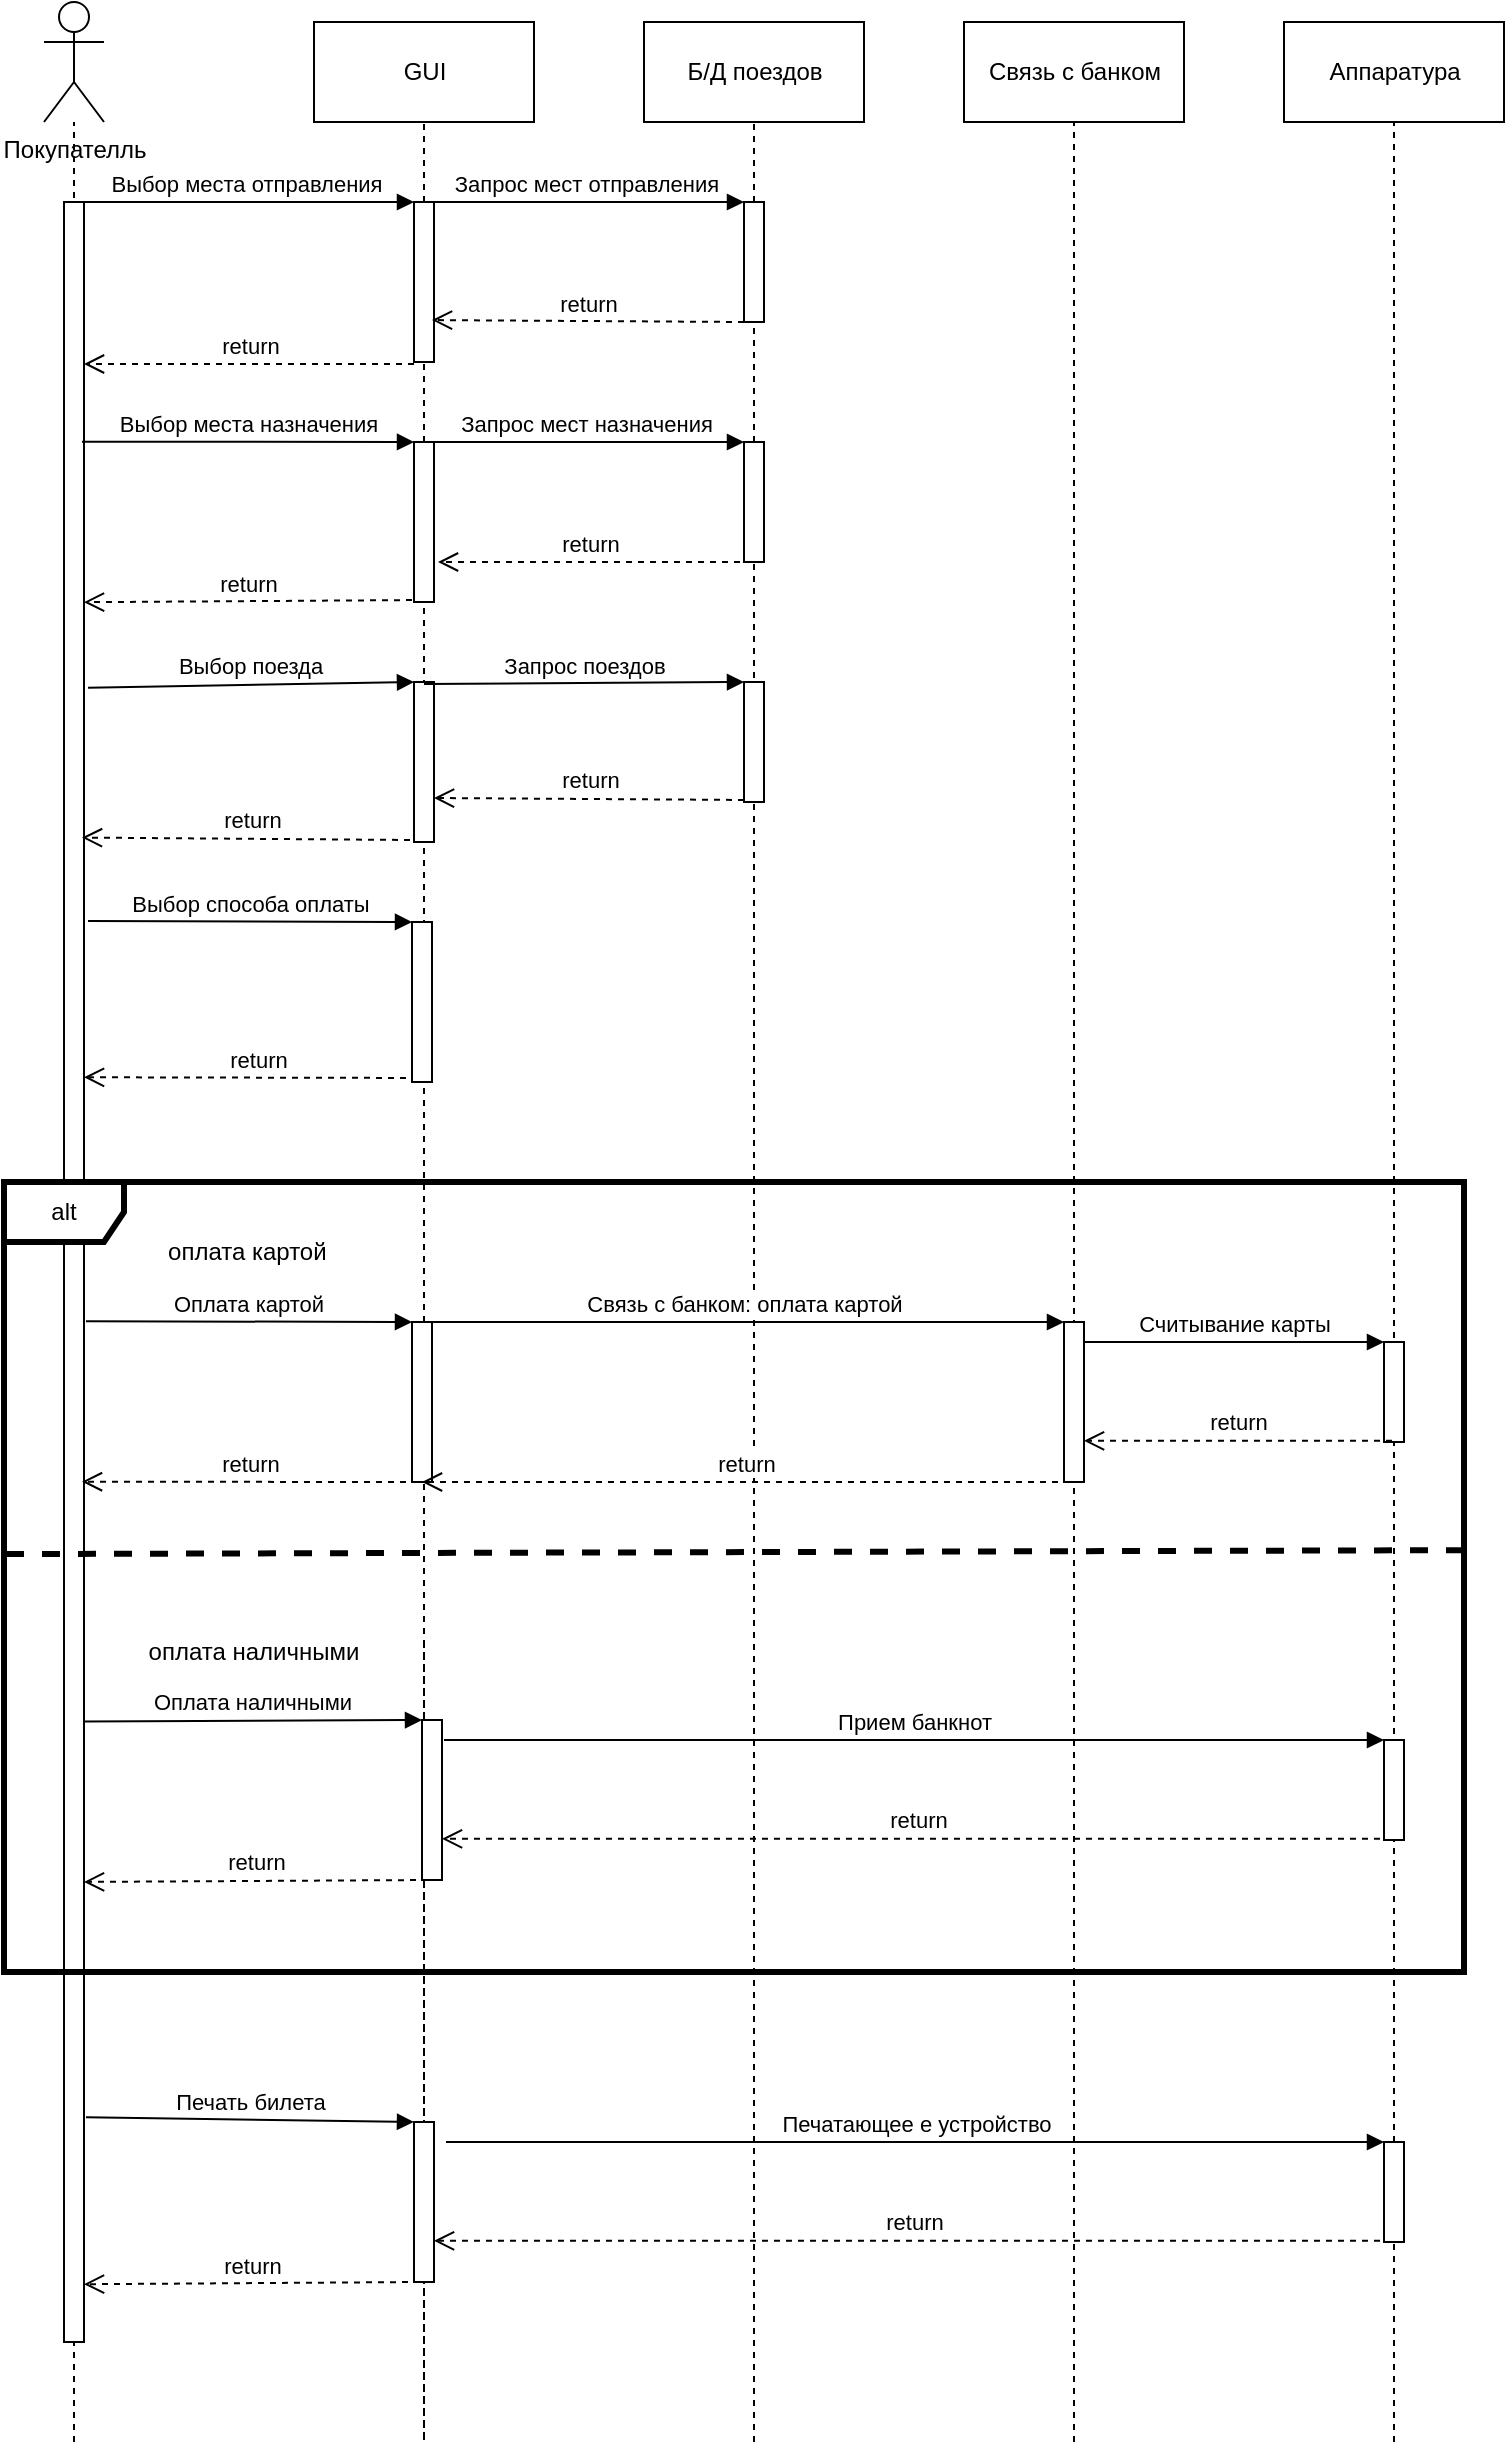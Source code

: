 <mxfile version="16.2.7" type="device"><diagram id="PpoZ9MdaN-2BomBnxkpF" name="Page-1"><mxGraphModel dx="1422" dy="905" grid="1" gridSize="10" guides="1" tooltips="1" connect="1" arrows="1" fold="1" page="1" pageScale="1" pageWidth="827" pageHeight="1169" math="0" shadow="0"><root><mxCell id="0"/><mxCell id="1" parent="0"/><mxCell id="1qBA2sC30hMd0QRp1OrI-1" value="Покупателль" style="shape=umlActor;verticalLabelPosition=bottom;verticalAlign=top;html=1;outlineConnect=0;" vertex="1" parent="1"><mxGeometry x="50" y="20" width="30" height="60" as="geometry"/></mxCell><mxCell id="1qBA2sC30hMd0QRp1OrI-2" value="" style="endArrow=none;html=1;rounded=0;dashed=1;startArrow=none;" edge="1" parent="1" target="1qBA2sC30hMd0QRp1OrI-1"><mxGeometry width="50" height="50" relative="1" as="geometry"><mxPoint x="65" y="1240" as="sourcePoint"/><mxPoint x="60" y="110" as="targetPoint"/></mxGeometry></mxCell><mxCell id="1qBA2sC30hMd0QRp1OrI-21" value="GUI" style="html=1;" vertex="1" parent="1"><mxGeometry x="185" y="30" width="110" height="50" as="geometry"/></mxCell><mxCell id="1qBA2sC30hMd0QRp1OrI-25" value="" style="endArrow=none;html=1;rounded=0;dashed=1;entryX=0.5;entryY=1;entryDx=0;entryDy=0;startArrow=none;" edge="1" parent="1" source="1qBA2sC30hMd0QRp1OrI-28" target="1qBA2sC30hMd0QRp1OrI-21"><mxGeometry width="50" height="50" relative="1" as="geometry"><mxPoint x="195" y="760" as="sourcePoint"/><mxPoint x="210" y="300" as="targetPoint"/></mxGeometry></mxCell><mxCell id="1qBA2sC30hMd0QRp1OrI-26" value="" style="html=1;points=[];perimeter=orthogonalPerimeter;" vertex="1" parent="1"><mxGeometry x="60" y="120" width="10" height="1070" as="geometry"/></mxCell><mxCell id="1qBA2sC30hMd0QRp1OrI-29" value="Выбор места отправления" style="html=1;verticalAlign=bottom;endArrow=block;entryX=0;entryY=0;rounded=0;exitX=0.6;exitY=0;exitDx=0;exitDy=0;exitPerimeter=0;" edge="1" target="1qBA2sC30hMd0QRp1OrI-28" parent="1" source="1qBA2sC30hMd0QRp1OrI-26"><mxGeometry relative="1" as="geometry"><mxPoint x="65" y="140" as="sourcePoint"/></mxGeometry></mxCell><mxCell id="1qBA2sC30hMd0QRp1OrI-30" value="return" style="html=1;verticalAlign=bottom;endArrow=open;dashed=1;endSize=8;exitX=0;exitY=1.013;rounded=0;exitDx=0;exitDy=0;exitPerimeter=0;" edge="1" source="1qBA2sC30hMd0QRp1OrI-28" parent="1"><mxGeometry relative="1" as="geometry"><mxPoint x="70" y="201" as="targetPoint"/></mxGeometry></mxCell><mxCell id="1qBA2sC30hMd0QRp1OrI-28" value="" style="html=1;points=[];perimeter=orthogonalPerimeter;" vertex="1" parent="1"><mxGeometry x="235" y="120" width="10" height="80" as="geometry"/></mxCell><mxCell id="1qBA2sC30hMd0QRp1OrI-32" value="Б/Д поездов" style="html=1;" vertex="1" parent="1"><mxGeometry x="350" y="30" width="110" height="50" as="geometry"/></mxCell><mxCell id="1qBA2sC30hMd0QRp1OrI-33" value="" style="endArrow=none;html=1;rounded=0;dashed=1;entryX=0.5;entryY=1;entryDx=0;entryDy=0;startArrow=none;" edge="1" parent="1" source="1qBA2sC30hMd0QRp1OrI-36" target="1qBA2sC30hMd0QRp1OrI-32"><mxGeometry width="50" height="50" relative="1" as="geometry"><mxPoint x="335" y="760" as="sourcePoint"/><mxPoint x="205" y="230" as="targetPoint"/></mxGeometry></mxCell><mxCell id="1qBA2sC30hMd0QRp1OrI-37" value="Запрос мест отправления" style="html=1;verticalAlign=bottom;endArrow=block;entryX=0;entryY=0;rounded=0;exitX=0.6;exitY=0;exitDx=0;exitDy=0;exitPerimeter=0;" edge="1" target="1qBA2sC30hMd0QRp1OrI-36" parent="1" source="1qBA2sC30hMd0QRp1OrI-28"><mxGeometry relative="1" as="geometry"><mxPoint x="260" y="140" as="sourcePoint"/></mxGeometry></mxCell><mxCell id="1qBA2sC30hMd0QRp1OrI-38" value="return" style="html=1;verticalAlign=bottom;endArrow=open;dashed=1;endSize=8;exitX=0;exitY=1;rounded=0;exitDx=0;exitDy=0;exitPerimeter=0;entryX=0.9;entryY=0.738;entryDx=0;entryDy=0;entryPerimeter=0;" edge="1" source="1qBA2sC30hMd0QRp1OrI-36" parent="1" target="1qBA2sC30hMd0QRp1OrI-28"><mxGeometry relative="1" as="geometry"><mxPoint x="250" y="180" as="targetPoint"/></mxGeometry></mxCell><mxCell id="1qBA2sC30hMd0QRp1OrI-36" value="" style="html=1;points=[];perimeter=orthogonalPerimeter;" vertex="1" parent="1"><mxGeometry x="400" y="120" width="10" height="60" as="geometry"/></mxCell><mxCell id="1qBA2sC30hMd0QRp1OrI-39" value="" style="endArrow=none;html=1;rounded=0;dashed=1;entryX=0.5;entryY=1;entryDx=0;entryDy=0;startArrow=none;" edge="1" parent="1" source="1qBA2sC30hMd0QRp1OrI-59" target="1qBA2sC30hMd0QRp1OrI-36"><mxGeometry width="50" height="50" relative="1" as="geometry"><mxPoint x="405" y="760" as="sourcePoint"/><mxPoint x="395" y="80" as="targetPoint"/></mxGeometry></mxCell><mxCell id="1qBA2sC30hMd0QRp1OrI-40" value="" style="endArrow=none;html=1;rounded=0;dashed=1;entryX=0.5;entryY=1.013;entryDx=0;entryDy=0;entryPerimeter=0;startArrow=none;" edge="1" parent="1" source="1qBA2sC30hMd0QRp1OrI-56" target="1qBA2sC30hMd0QRp1OrI-28"><mxGeometry width="50" height="50" relative="1" as="geometry"><mxPoint x="240" y="760" as="sourcePoint"/><mxPoint x="415" y="210" as="targetPoint"/></mxGeometry></mxCell><mxCell id="1qBA2sC30hMd0QRp1OrI-54" value="Выбор места назначения" style="html=1;verticalAlign=bottom;endArrow=block;entryX=0;entryY=0;rounded=0;exitX=0.9;exitY=0.112;exitDx=0;exitDy=0;exitPerimeter=0;" edge="1" parent="1" target="1qBA2sC30hMd0QRp1OrI-56" source="1qBA2sC30hMd0QRp1OrI-26"><mxGeometry relative="1" as="geometry"><mxPoint x="80" y="240" as="sourcePoint"/></mxGeometry></mxCell><mxCell id="1qBA2sC30hMd0QRp1OrI-55" value="return" style="html=1;verticalAlign=bottom;endArrow=open;dashed=1;endSize=8;exitX=-0.1;exitY=0.988;rounded=0;entryX=1;entryY=0.187;entryDx=0;entryDy=0;entryPerimeter=0;exitDx=0;exitDy=0;exitPerimeter=0;" edge="1" parent="1" source="1qBA2sC30hMd0QRp1OrI-56" target="1qBA2sC30hMd0QRp1OrI-26"><mxGeometry relative="1" as="geometry"><mxPoint x="92" y="236" as="targetPoint"/></mxGeometry></mxCell><mxCell id="1qBA2sC30hMd0QRp1OrI-57" value="Запрос мест назначения" style="html=1;verticalAlign=bottom;endArrow=block;entryX=0;entryY=0;rounded=0;exitX=0.6;exitY=0;exitDx=0;exitDy=0;exitPerimeter=0;" edge="1" parent="1" source="1qBA2sC30hMd0QRp1OrI-56" target="1qBA2sC30hMd0QRp1OrI-59"><mxGeometry relative="1" as="geometry"><mxPoint x="280" y="160" as="sourcePoint"/></mxGeometry></mxCell><mxCell id="1qBA2sC30hMd0QRp1OrI-58" value="return" style="html=1;verticalAlign=bottom;endArrow=open;dashed=1;endSize=8;exitX=-0.2;exitY=1;rounded=0;exitDx=0;exitDy=0;exitPerimeter=0;" edge="1" parent="1" source="1qBA2sC30hMd0QRp1OrI-59"><mxGeometry relative="1" as="geometry"><mxPoint x="247" y="300" as="targetPoint"/></mxGeometry></mxCell><mxCell id="1qBA2sC30hMd0QRp1OrI-59" value="" style="html=1;points=[];perimeter=orthogonalPerimeter;" vertex="1" parent="1"><mxGeometry x="400" y="240" width="10" height="60" as="geometry"/></mxCell><mxCell id="1qBA2sC30hMd0QRp1OrI-60" value="" style="endArrow=none;html=1;rounded=0;dashed=1;entryX=0.5;entryY=1;entryDx=0;entryDy=0;" edge="1" parent="1" target="1qBA2sC30hMd0QRp1OrI-59"><mxGeometry width="50" height="50" relative="1" as="geometry"><mxPoint x="405" y="1240" as="sourcePoint"/><mxPoint x="405" y="200" as="targetPoint"/></mxGeometry></mxCell><mxCell id="1qBA2sC30hMd0QRp1OrI-56" value="" style="html=1;points=[];perimeter=orthogonalPerimeter;" vertex="1" parent="1"><mxGeometry x="235" y="240" width="10" height="80" as="geometry"/></mxCell><mxCell id="1qBA2sC30hMd0QRp1OrI-61" value="" style="endArrow=none;html=1;rounded=0;dashed=1;entryX=0.5;entryY=1.013;entryDx=0;entryDy=0;entryPerimeter=0;startArrow=none;" edge="1" parent="1" target="1qBA2sC30hMd0QRp1OrI-56"><mxGeometry width="50" height="50" relative="1" as="geometry"><mxPoint x="240" y="840" as="sourcePoint"/><mxPoint x="240" y="221.04" as="targetPoint"/><Array as="points"><mxPoint x="240" y="1240"/><mxPoint x="240" y="840"/></Array></mxGeometry></mxCell><mxCell id="1qBA2sC30hMd0QRp1OrI-62" value="Выбор поезда" style="html=1;verticalAlign=bottom;endArrow=block;entryX=0;entryY=0;rounded=0;exitX=1.2;exitY=0.227;exitDx=0;exitDy=0;exitPerimeter=0;" edge="1" parent="1" target="1qBA2sC30hMd0QRp1OrI-64" source="1qBA2sC30hMd0QRp1OrI-26"><mxGeometry relative="1" as="geometry"><mxPoint x="72" y="361.76" as="sourcePoint"/></mxGeometry></mxCell><mxCell id="1qBA2sC30hMd0QRp1OrI-63" value="return" style="html=1;verticalAlign=bottom;endArrow=open;dashed=1;endSize=8;rounded=0;entryX=0.9;entryY=0.297;entryDx=0;entryDy=0;entryPerimeter=0;exitX=0.4;exitY=0.988;exitDx=0;exitDy=0;exitPerimeter=0;" edge="1" parent="1" source="1qBA2sC30hMd0QRp1OrI-64" target="1qBA2sC30hMd0QRp1OrI-26"><mxGeometry relative="1" as="geometry"><mxPoint x="72" y="436" as="targetPoint"/><mxPoint x="232" y="437" as="sourcePoint"/></mxGeometry></mxCell><mxCell id="1qBA2sC30hMd0QRp1OrI-64" value="" style="html=1;points=[];perimeter=orthogonalPerimeter;" vertex="1" parent="1"><mxGeometry x="235" y="360" width="10" height="80" as="geometry"/></mxCell><mxCell id="1qBA2sC30hMd0QRp1OrI-65" value="Запрос поездов" style="html=1;verticalAlign=bottom;endArrow=block;entryX=0;entryY=0;rounded=0;exitX=0.5;exitY=0.013;exitDx=0;exitDy=0;exitPerimeter=0;" edge="1" parent="1" source="1qBA2sC30hMd0QRp1OrI-64" target="1qBA2sC30hMd0QRp1OrI-67"><mxGeometry relative="1" as="geometry"><mxPoint x="260" y="360" as="sourcePoint"/></mxGeometry></mxCell><mxCell id="1qBA2sC30hMd0QRp1OrI-66" value="return" style="html=1;verticalAlign=bottom;endArrow=open;dashed=1;endSize=8;exitX=0;exitY=0.983;rounded=0;exitDx=0;exitDy=0;exitPerimeter=0;entryX=1;entryY=0.725;entryDx=0;entryDy=0;entryPerimeter=0;" edge="1" parent="1" source="1qBA2sC30hMd0QRp1OrI-67" target="1qBA2sC30hMd0QRp1OrI-64"><mxGeometry relative="1" as="geometry"><mxPoint x="250" y="419" as="targetPoint"/></mxGeometry></mxCell><mxCell id="1qBA2sC30hMd0QRp1OrI-67" value="" style="html=1;points=[];perimeter=orthogonalPerimeter;" vertex="1" parent="1"><mxGeometry x="400" y="360" width="10" height="60" as="geometry"/></mxCell><mxCell id="1qBA2sC30hMd0QRp1OrI-68" value="Выбор способа оплаты" style="html=1;verticalAlign=bottom;endArrow=block;entryX=0;entryY=0;rounded=0;exitX=1.2;exitY=0.336;exitDx=0;exitDy=0;exitPerimeter=0;" edge="1" parent="1" target="1qBA2sC30hMd0QRp1OrI-70" source="1qBA2sC30hMd0QRp1OrI-26"><mxGeometry relative="1" as="geometry"><mxPoint x="71" y="481.92" as="sourcePoint"/></mxGeometry></mxCell><mxCell id="1qBA2sC30hMd0QRp1OrI-69" value="return" style="html=1;verticalAlign=bottom;endArrow=open;dashed=1;endSize=8;rounded=0;entryX=1;entryY=0.409;entryDx=0;entryDy=0;entryPerimeter=0;exitX=0.9;exitY=0.975;exitDx=0;exitDy=0;exitPerimeter=0;" edge="1" parent="1" source="1qBA2sC30hMd0QRp1OrI-70" target="1qBA2sC30hMd0QRp1OrI-26"><mxGeometry relative="1" as="geometry"><mxPoint x="70" y="557" as="targetPoint"/><mxPoint x="239" y="557" as="sourcePoint"/></mxGeometry></mxCell><mxCell id="1qBA2sC30hMd0QRp1OrI-70" value="" style="html=1;points=[];perimeter=orthogonalPerimeter;" vertex="1" parent="1"><mxGeometry x="234" y="480" width="10" height="80" as="geometry"/></mxCell><mxCell id="1qBA2sC30hMd0QRp1OrI-72" value="Связь с банком" style="html=1;" vertex="1" parent="1"><mxGeometry x="510" y="30" width="110" height="50" as="geometry"/></mxCell><mxCell id="1qBA2sC30hMd0QRp1OrI-73" value="Аппаратура" style="html=1;" vertex="1" parent="1"><mxGeometry x="670" y="30" width="110" height="50" as="geometry"/></mxCell><mxCell id="1qBA2sC30hMd0QRp1OrI-74" value="" style="endArrow=none;html=1;rounded=0;dashed=1;entryX=0.5;entryY=1;entryDx=0;entryDy=0;startArrow=none;" edge="1" parent="1" target="1qBA2sC30hMd0QRp1OrI-72"><mxGeometry width="50" height="50" relative="1" as="geometry"><mxPoint x="565" y="1240" as="sourcePoint"/><mxPoint x="415" y="310" as="targetPoint"/></mxGeometry></mxCell><mxCell id="1qBA2sC30hMd0QRp1OrI-75" value="" style="endArrow=none;html=1;rounded=0;dashed=1;entryX=0.5;entryY=1;entryDx=0;entryDy=0;startArrow=none;" edge="1" parent="1" target="1qBA2sC30hMd0QRp1OrI-73"><mxGeometry width="50" height="50" relative="1" as="geometry"><mxPoint x="725" y="1240" as="sourcePoint"/><mxPoint x="575" y="90" as="targetPoint"/><Array as="points"/></mxGeometry></mxCell><mxCell id="1qBA2sC30hMd0QRp1OrI-76" value="&amp;nbsp;оплата картой" style="text;html=1;strokeColor=none;fillColor=none;align=center;verticalAlign=middle;whiteSpace=wrap;rounded=0;" vertex="1" parent="1"><mxGeometry x="80" y="630" width="140" height="30" as="geometry"/></mxCell><mxCell id="1qBA2sC30hMd0QRp1OrI-77" value="" style="html=1;points=[];perimeter=orthogonalPerimeter;" vertex="1" parent="1"><mxGeometry x="234" y="680" width="10" height="80" as="geometry"/></mxCell><mxCell id="1qBA2sC30hMd0QRp1OrI-78" value="Оплата картой" style="html=1;verticalAlign=bottom;endArrow=block;entryX=0;entryY=0;rounded=0;exitX=1.1;exitY=0.523;exitDx=0;exitDy=0;exitPerimeter=0;" edge="1" target="1qBA2sC30hMd0QRp1OrI-77" parent="1" source="1qBA2sC30hMd0QRp1OrI-26"><mxGeometry relative="1" as="geometry"><mxPoint x="164" y="680" as="sourcePoint"/></mxGeometry></mxCell><mxCell id="1qBA2sC30hMd0QRp1OrI-79" value="return" style="html=1;verticalAlign=bottom;endArrow=open;dashed=1;endSize=8;exitX=0.3;exitY=1;rounded=0;entryX=0.9;entryY=0.598;entryDx=0;entryDy=0;entryPerimeter=0;exitDx=0;exitDy=0;exitPerimeter=0;" edge="1" source="1qBA2sC30hMd0QRp1OrI-77" parent="1" target="1qBA2sC30hMd0QRp1OrI-26"><mxGeometry relative="1" as="geometry"><mxPoint x="164" y="756" as="targetPoint"/></mxGeometry></mxCell><mxCell id="1qBA2sC30hMd0QRp1OrI-83" value="Связь с банком: оплата картой" style="html=1;verticalAlign=bottom;endArrow=block;entryX=0;entryY=0;rounded=0;exitX=0.6;exitY=0;exitDx=0;exitDy=0;exitPerimeter=0;" edge="1" target="1qBA2sC30hMd0QRp1OrI-82" parent="1" source="1qBA2sC30hMd0QRp1OrI-77"><mxGeometry relative="1" as="geometry"><mxPoint x="250" y="680" as="sourcePoint"/></mxGeometry></mxCell><mxCell id="1qBA2sC30hMd0QRp1OrI-84" value="return" style="html=1;verticalAlign=bottom;endArrow=open;dashed=1;endSize=8;exitX=0.3;exitY=1;rounded=0;exitDx=0;exitDy=0;exitPerimeter=0;" edge="1" source="1qBA2sC30hMd0QRp1OrI-82" parent="1"><mxGeometry relative="1" as="geometry"><mxPoint x="239" y="760" as="targetPoint"/></mxGeometry></mxCell><mxCell id="1qBA2sC30hMd0QRp1OrI-82" value="" style="html=1;points=[];perimeter=orthogonalPerimeter;" vertex="1" parent="1"><mxGeometry x="560" y="680" width="10" height="80" as="geometry"/></mxCell><mxCell id="1qBA2sC30hMd0QRp1OrI-89" value="" style="html=1;points=[];perimeter=orthogonalPerimeter;" vertex="1" parent="1"><mxGeometry x="720" y="690" width="10" height="50" as="geometry"/></mxCell><mxCell id="1qBA2sC30hMd0QRp1OrI-90" value="Считывание карты" style="html=1;verticalAlign=bottom;endArrow=block;entryX=0;entryY=0;rounded=0;exitX=1;exitY=0.125;exitDx=0;exitDy=0;exitPerimeter=0;" edge="1" target="1qBA2sC30hMd0QRp1OrI-89" parent="1" source="1qBA2sC30hMd0QRp1OrI-82"><mxGeometry relative="1" as="geometry"><mxPoint x="650" y="680" as="sourcePoint"/></mxGeometry></mxCell><mxCell id="1qBA2sC30hMd0QRp1OrI-91" value="return" style="html=1;verticalAlign=bottom;endArrow=open;dashed=1;endSize=8;exitX=0.4;exitY=0.988;rounded=0;exitDx=0;exitDy=0;exitPerimeter=0;" edge="1" source="1qBA2sC30hMd0QRp1OrI-89" parent="1" target="1qBA2sC30hMd0QRp1OrI-82"><mxGeometry relative="1" as="geometry"><mxPoint x="650" y="756" as="targetPoint"/></mxGeometry></mxCell><mxCell id="1qBA2sC30hMd0QRp1OrI-92" value="" style="html=1;points=[];perimeter=orthogonalPerimeter;" vertex="1" parent="1"><mxGeometry x="239" y="879" width="10" height="80" as="geometry"/></mxCell><mxCell id="1qBA2sC30hMd0QRp1OrI-93" value="Оплата наличными" style="html=1;verticalAlign=bottom;endArrow=block;entryX=0;entryY=0;rounded=0;exitX=1;exitY=0.71;exitDx=0;exitDy=0;exitPerimeter=0;" edge="1" parent="1" target="1qBA2sC30hMd0QRp1OrI-92" source="1qBA2sC30hMd0QRp1OrI-26"><mxGeometry relative="1" as="geometry"><mxPoint x="75" y="882.4" as="sourcePoint"/></mxGeometry></mxCell><mxCell id="1qBA2sC30hMd0QRp1OrI-94" value="return" style="html=1;verticalAlign=bottom;endArrow=open;dashed=1;endSize=8;exitX=0.3;exitY=1;rounded=0;exitDx=0;exitDy=0;exitPerimeter=0;entryX=1;entryY=0.785;entryDx=0;entryDy=0;entryPerimeter=0;" edge="1" parent="1" source="1qBA2sC30hMd0QRp1OrI-92" target="1qBA2sC30hMd0QRp1OrI-26"><mxGeometry relative="1" as="geometry"><mxPoint x="80" y="959.62" as="targetPoint"/></mxGeometry></mxCell><mxCell id="1qBA2sC30hMd0QRp1OrI-99" value="Прием банкнот" style="html=1;verticalAlign=bottom;endArrow=block;entryX=0;entryY=0;rounded=0;exitX=1.1;exitY=0.125;exitDx=0;exitDy=0;exitPerimeter=0;" edge="1" parent="1" source="1qBA2sC30hMd0QRp1OrI-92" target="1qBA2sC30hMd0QRp1OrI-98"><mxGeometry relative="1" as="geometry"><mxPoint x="255" y="889" as="sourcePoint"/></mxGeometry></mxCell><mxCell id="1qBA2sC30hMd0QRp1OrI-100" value="return" style="html=1;verticalAlign=bottom;endArrow=open;dashed=1;endSize=8;exitX=0.4;exitY=0.988;rounded=0;exitDx=0;exitDy=0;exitPerimeter=0;" edge="1" parent="1" source="1qBA2sC30hMd0QRp1OrI-98" target="1qBA2sC30hMd0QRp1OrI-92"><mxGeometry relative="1" as="geometry"><mxPoint x="575" y="938.4" as="targetPoint"/></mxGeometry></mxCell><mxCell id="1qBA2sC30hMd0QRp1OrI-104" value="оплата наличными" style="text;html=1;strokeColor=none;fillColor=none;align=center;verticalAlign=middle;whiteSpace=wrap;rounded=0;" vertex="1" parent="1"><mxGeometry x="85" y="830" width="140" height="30" as="geometry"/></mxCell><mxCell id="1qBA2sC30hMd0QRp1OrI-105" value="" style="html=1;points=[];perimeter=orthogonalPerimeter;" vertex="1" parent="1"><mxGeometry x="235" y="1080" width="10" height="80" as="geometry"/></mxCell><mxCell id="1qBA2sC30hMd0QRp1OrI-106" value="Печать билета" style="html=1;verticalAlign=bottom;endArrow=block;entryX=0;entryY=0;rounded=0;exitX=1.1;exitY=0.895;exitDx=0;exitDy=0;exitPerimeter=0;" edge="1" parent="1" target="1qBA2sC30hMd0QRp1OrI-105" source="1qBA2sC30hMd0QRp1OrI-26"><mxGeometry relative="1" as="geometry"><mxPoint x="70" y="1040.7" as="sourcePoint"/></mxGeometry></mxCell><mxCell id="1qBA2sC30hMd0QRp1OrI-107" value="return" style="html=1;verticalAlign=bottom;endArrow=open;dashed=1;endSize=8;exitX=0.3;exitY=1;rounded=0;exitDx=0;exitDy=0;exitPerimeter=0;entryX=1;entryY=0.973;entryDx=0;entryDy=0;entryPerimeter=0;" edge="1" parent="1" source="1qBA2sC30hMd0QRp1OrI-105" target="1qBA2sC30hMd0QRp1OrI-26"><mxGeometry relative="1" as="geometry"><mxPoint x="70" y="1120.95" as="targetPoint"/></mxGeometry></mxCell><mxCell id="1qBA2sC30hMd0QRp1OrI-109" value="Печатающее е устройство" style="html=1;verticalAlign=bottom;endArrow=block;entryX=0;entryY=0;rounded=0;" edge="1" parent="1" target="1qBA2sC30hMd0QRp1OrI-108"><mxGeometry relative="1" as="geometry"><mxPoint x="251" y="1090" as="sourcePoint"/></mxGeometry></mxCell><mxCell id="1qBA2sC30hMd0QRp1OrI-110" value="return" style="html=1;verticalAlign=bottom;endArrow=open;dashed=1;endSize=8;exitX=0.4;exitY=0.988;rounded=0;exitDx=0;exitDy=0;exitPerimeter=0;" edge="1" parent="1" source="1qBA2sC30hMd0QRp1OrI-108" target="1qBA2sC30hMd0QRp1OrI-105"><mxGeometry relative="1" as="geometry"><mxPoint x="571" y="1139.4" as="targetPoint"/></mxGeometry></mxCell><mxCell id="1qBA2sC30hMd0QRp1OrI-98" value="" style="html=1;points=[];perimeter=orthogonalPerimeter;" vertex="1" parent="1"><mxGeometry x="720" y="889" width="10" height="50" as="geometry"/></mxCell><mxCell id="1qBA2sC30hMd0QRp1OrI-108" value="" style="html=1;points=[];perimeter=orthogonalPerimeter;" vertex="1" parent="1"><mxGeometry x="720" y="1090" width="10" height="50" as="geometry"/></mxCell><mxCell id="1qBA2sC30hMd0QRp1OrI-114" value="" style="endArrow=none;html=1;rounded=0;dashed=1;entryX=0;entryY=0.471;entryDx=0;entryDy=0;entryPerimeter=0;exitX=1;exitY=0.466;exitDx=0;exitDy=0;exitPerimeter=0;strokeWidth=3;" edge="1" parent="1" source="1qBA2sC30hMd0QRp1OrI-113" target="1qBA2sC30hMd0QRp1OrI-113"><mxGeometry width="50" height="50" relative="1" as="geometry"><mxPoint x="415" y="1260" as="sourcePoint"/><mxPoint x="415" y="310" as="targetPoint"/></mxGeometry></mxCell><mxCell id="1qBA2sC30hMd0QRp1OrI-113" value="alt" style="shape=umlFrame;whiteSpace=wrap;html=1;strokeWidth=3;" vertex="1" parent="1"><mxGeometry x="30" y="610" width="730" height="395" as="geometry"/></mxCell></root></mxGraphModel></diagram></mxfile>